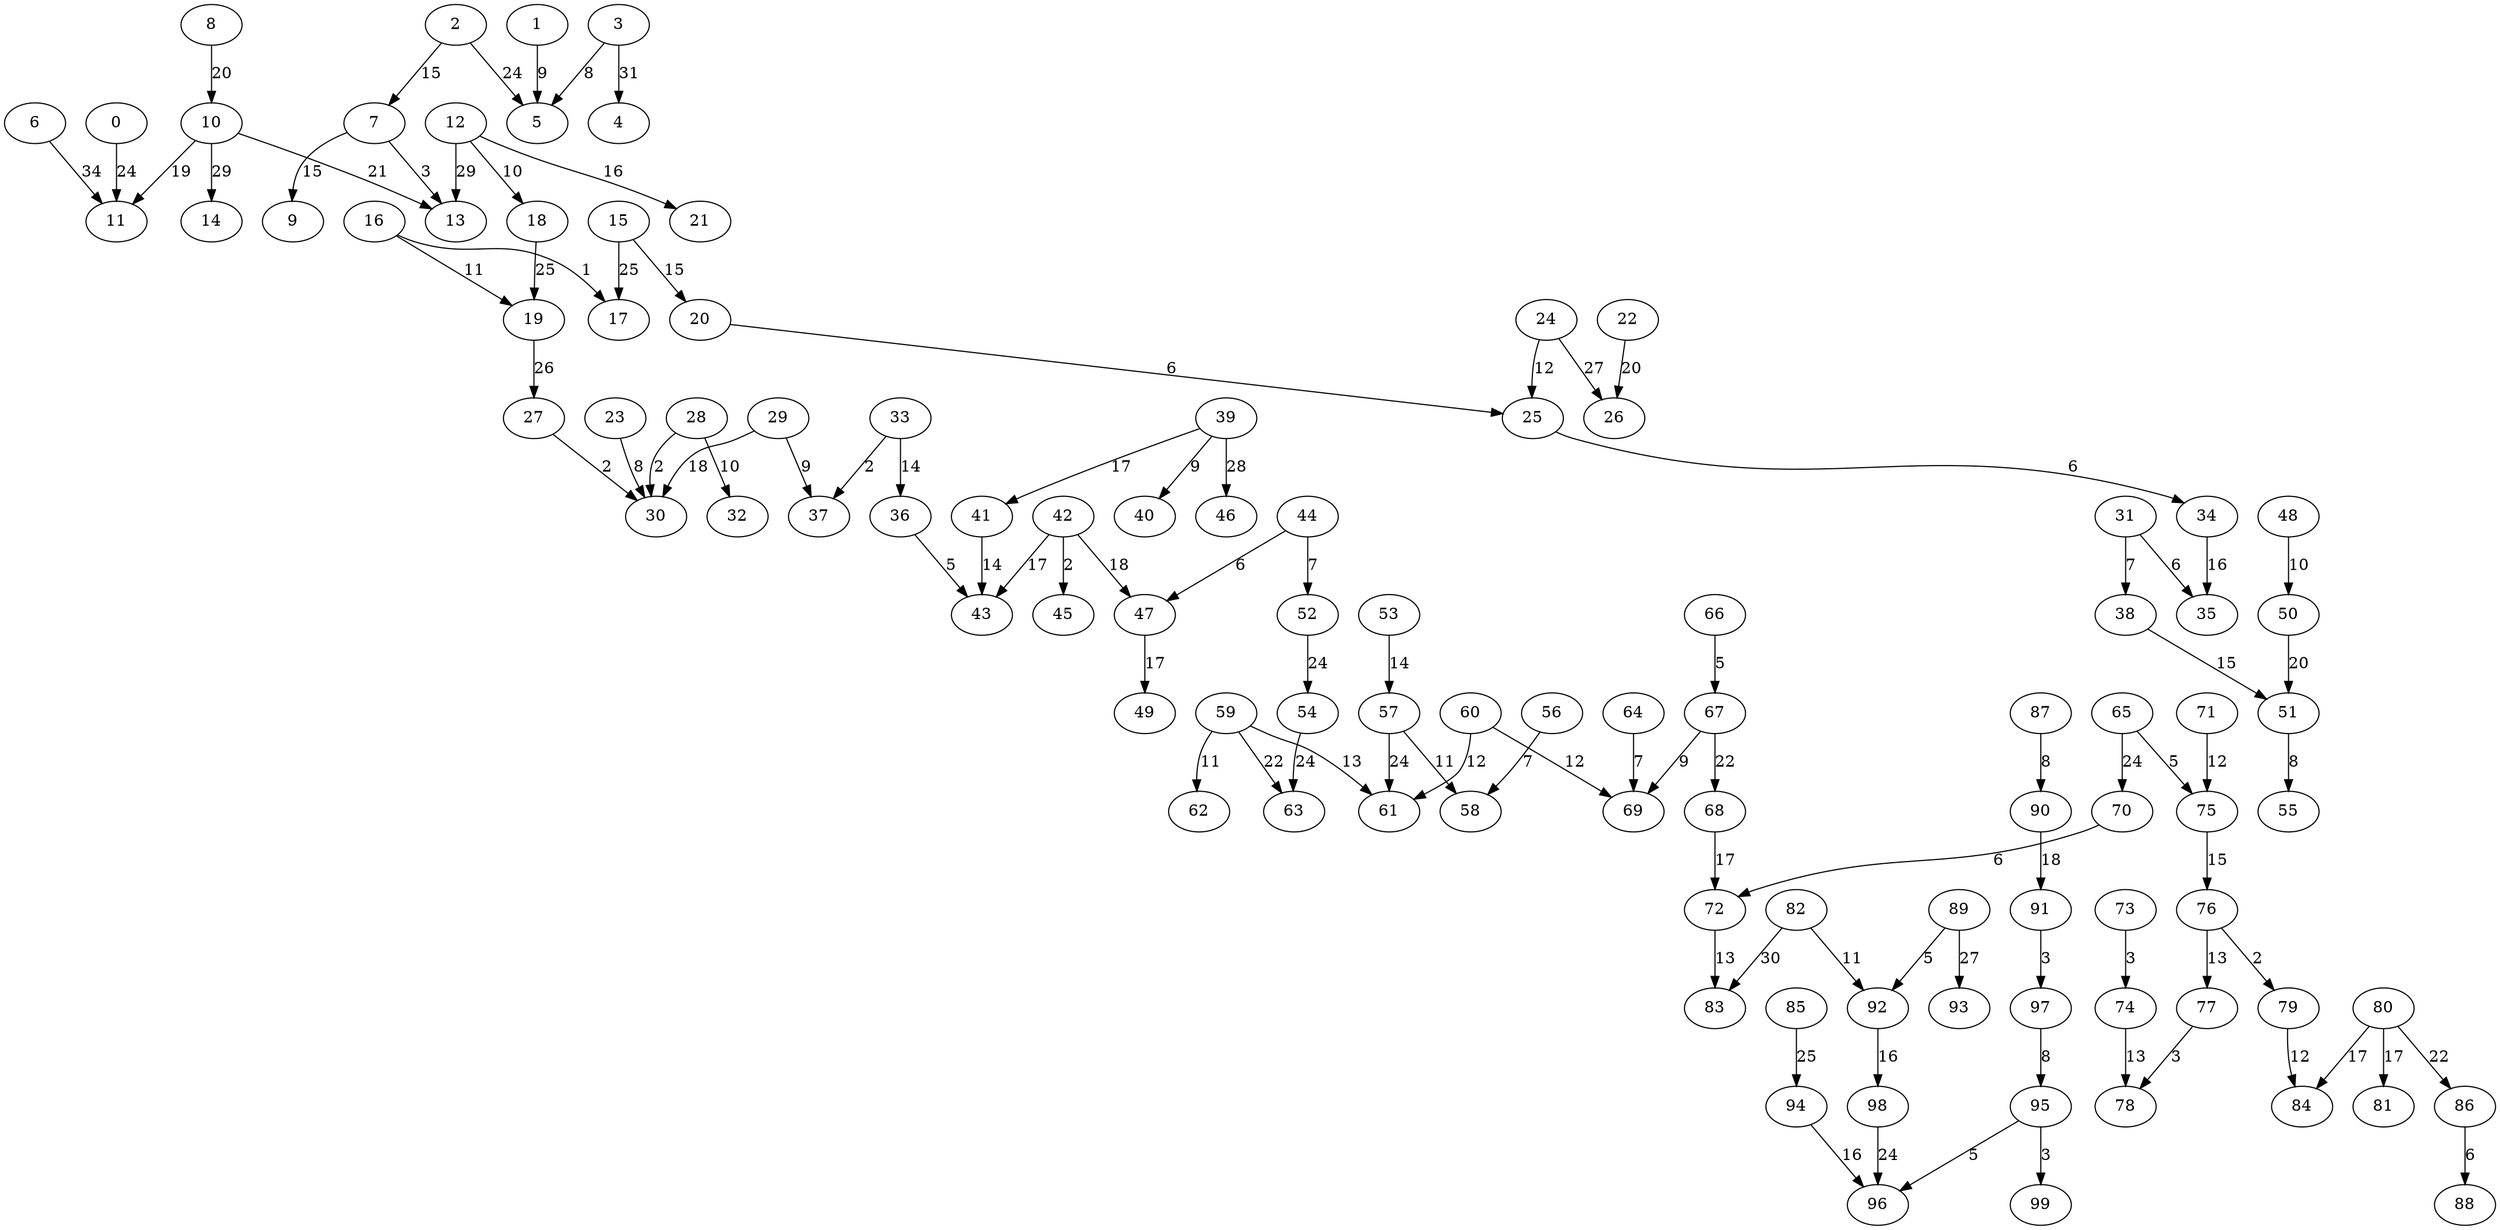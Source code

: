 digraph grafoBarabasiAlbert_n_100_d_4_KruskalD {
0;
1;
2;
3;
4;
5;
6;
7;
8;
9;
10;
11;
12;
13;
14;
15;
16;
17;
18;
19;
20;
21;
22;
23;
24;
25;
26;
27;
28;
29;
30;
31;
32;
33;
34;
35;
36;
37;
38;
39;
40;
41;
42;
43;
44;
45;
46;
47;
48;
49;
50;
51;
52;
53;
54;
55;
56;
57;
58;
59;
60;
61;
62;
63;
64;
65;
66;
67;
68;
69;
70;
71;
72;
73;
74;
75;
76;
77;
78;
79;
80;
81;
82;
83;
84;
85;
86;
87;
88;
89;
90;
91;
92;
93;
94;
95;
96;
97;
98;
99;
16 -> 17[label=1 weight=1];
27 -> 30[label=2 weight=2];
28 -> 30[label=2 weight=2];
33 -> 37[label=2 weight=2];
42 -> 45[label=2 weight=2];
76 -> 79[label=2 weight=2];
95 -> 99[label=3 weight=3];
91 -> 97[label=3 weight=3];
7 -> 13[label=3 weight=3];
73 -> 74[label=3 weight=3];
77 -> 78[label=3 weight=3];
95 -> 96[label=5 weight=5];
89 -> 92[label=5 weight=5];
36 -> 43[label=5 weight=5];
65 -> 75[label=5 weight=5];
66 -> 67[label=5 weight=5];
25 -> 34[label=6 weight=6];
44 -> 47[label=6 weight=6];
20 -> 25[label=6 weight=6];
86 -> 88[label=6 weight=6];
31 -> 35[label=6 weight=6];
70 -> 72[label=6 weight=6];
56 -> 58[label=7 weight=7];
44 -> 52[label=7 weight=7];
31 -> 38[label=7 weight=7];
64 -> 69[label=7 weight=7];
23 -> 30[label=8 weight=8];
51 -> 55[label=8 weight=8];
97 -> 95[label=8 weight=8];
87 -> 90[label=8 weight=8];
3 -> 5[label=8 weight=8];
1 -> 5[label=9 weight=9];
39 -> 40[label=9 weight=9];
67 -> 69[label=9 weight=9];
29 -> 37[label=9 weight=9];
28 -> 32[label=10 weight=10];
12 -> 18[label=10 weight=10];
48 -> 50[label=10 weight=10];
59 -> 62[label=11 weight=11];
57 -> 58[label=11 weight=11];
82 -> 92[label=11 weight=11];
16 -> 19[label=11 weight=11];
60 -> 61[label=12 weight=12];
60 -> 69[label=12 weight=12];
24 -> 25[label=12 weight=12];
79 -> 84[label=12 weight=12];
71 -> 75[label=12 weight=12];
59 -> 61[label=13 weight=13];
74 -> 78[label=13 weight=13];
76 -> 77[label=13 weight=13];
72 -> 83[label=13 weight=13];
53 -> 57[label=14 weight=14];
41 -> 43[label=14 weight=14];
33 -> 36[label=14 weight=14];
2 -> 7[label=15 weight=15];
38 -> 51[label=15 weight=15];
7 -> 9[label=15 weight=15];
75 -> 76[label=15 weight=15];
15 -> 20[label=15 weight=15];
12 -> 21[label=16 weight=16];
94 -> 96[label=16 weight=16];
92 -> 98[label=16 weight=16];
34 -> 35[label=16 weight=16];
47 -> 49[label=17 weight=17];
42 -> 43[label=17 weight=17];
80 -> 81[label=17 weight=17];
80 -> 84[label=17 weight=17];
39 -> 41[label=17 weight=17];
68 -> 72[label=17 weight=17];
29 -> 30[label=18 weight=18];
42 -> 47[label=18 weight=18];
90 -> 91[label=18 weight=18];
10 -> 11[label=19 weight=19];
50 -> 51[label=20 weight=20];
22 -> 26[label=20 weight=20];
8 -> 10[label=20 weight=20];
10 -> 13[label=21 weight=21];
59 -> 63[label=22 weight=22];
80 -> 86[label=22 weight=22];
67 -> 68[label=22 weight=22];
57 -> 61[label=24 weight=24];
54 -> 63[label=24 weight=24];
52 -> 54[label=24 weight=24];
98 -> 96[label=24 weight=24];
2 -> 5[label=24 weight=24];
0 -> 11[label=24 weight=24];
65 -> 70[label=24 weight=24];
85 -> 94[label=25 weight=25];
18 -> 19[label=25 weight=25];
15 -> 17[label=25 weight=25];
19 -> 27[label=26 weight=26];
24 -> 26[label=27 weight=27];
89 -> 93[label=27 weight=27];
39 -> 46[label=28 weight=28];
12 -> 13[label=29 weight=29];
10 -> 14[label=29 weight=29];
82 -> 83[label=30 weight=30];
3 -> 4[label=31 weight=31];
6 -> 11[label=34 weight=34];
}